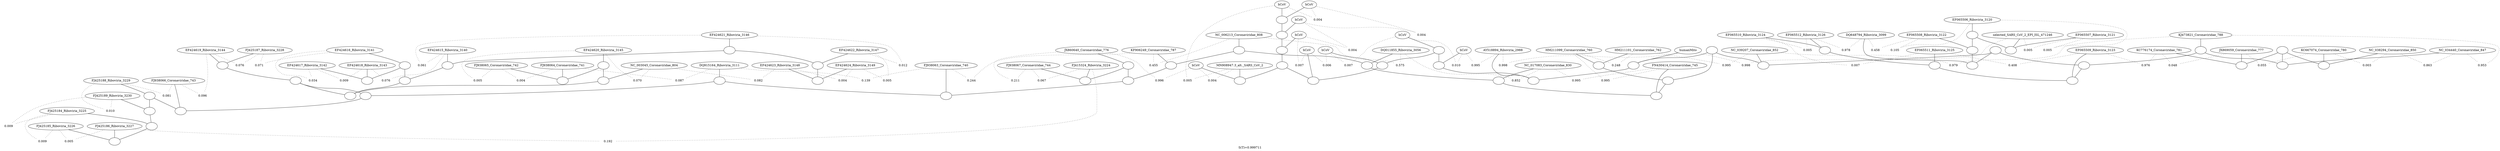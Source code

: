 graph "tree" {
label="S(T)=0.999711";
0 [label="FJ425186_Riboviria_3227"];
1 [label="EF424616_Riboviria_3141"];
2 [label="DQ011855_Riboviria_3056"];
3 [label="hCoV"];
4 [label="EF424617_Riboviria_3142"];
5 [label="EF065506_Riboviria_3120"];
6 [label="FJ425184_Riboviria_3225"];
7 [label="NC_003045_Coronaviridae_804"];
8 [label="FJ938065_Coronaviridae_742"];
9 [label="hCoV"];
10 [label="EF424619_Riboviria_3144"];
11 [label="NC_006213_Coronaviridae_808"];
12 [label="EF424615_Riboviria_3140"];
13 [label="FJ425188_Riboviria_3229"];
14 [label="EF065507_Riboviria_3121"];
15 [label="EF065510_Riboviria_3124"];
16 [label="FJ938067_Coronaviridae_744"];
17 [label="KJ473821_Coronaviridae_788"];
18 [label="FN430414_Coronaviridae_745"];
19 [label="DQ915164_Riboviria_3111"];
20 [label="NC_038294_Coronaviridae_850"];
21 [label="NC_017083_Coronaviridae_830"];
22 [label="JX869059_Coronaviridae_777"];
23 [label="NC_039207_Coronaviridae_852"];
24 [label="KF906249_Coronaviridae_787"];
25 [label="selected_SARS_CoV_2_EPI_ISL_471246"];
26 [label="FJ938064_Coronaviridae_741"];
27 [label="FJ938066_Coronaviridae_743"];
28 [label="HM211099_Coronaviridae_760"];
29 [label="hCoV"];
30 [label="hCoV"];
31 [label="KC667074_Coronaviridae_780"];
32 [label="hCoV"];
33 [label="EF424618_Riboviria_3143"];
34 [label="KC776174_Coronaviridae_781"];
35 [label="EF424624_Riboviria_3149"];
36 [label="EF424621_Riboviria_3146"];
37 [label="FJ938063_Coronaviridae_740"];
38 [label="EF424620_Riboviria_3145"];
39 [label="FJ425185_Riboviria_3226"];
40 [label="DQ648794_Riboviria_3099"];
41 [label="EF065508_Riboviria_3122"];
42 [label="EF065511_Riboviria_3125"];
43 [label="MN908947.3_alt._SARS_CoV_2"];
44 [label="hCoV"];
45 [label="HM211101_Coronaviridae_762"];
46 [label="FJ415324_Riboviria_3224"];
47 [label="EF065509_Riboviria_3123"];
48 [label="FJ425189_Riboviria_3230"];
49 [label="EF424623_Riboviria_3148"];
50 [label="FJ425187_Riboviria_3228"];
51 [label="EF065512_Riboviria_3126"];
52 [label="humanMito"];
53 [label="EF424622_Riboviria_3147"];
54 [label="NC_034440_Coronaviridae_847"];
55 [label="JX860640_Coronaviridae_776"];
56 [label="hCoV"];
57 [label="AY518894_Riboviria_2988"];
58 [label="hCoV"];
59 [label="hCoV"];
60 [label=""];
61 [label=""];
62 [label=""];
63 [label=""];
64 [label=""];
65 [label=""];
66 [label=""];
67 [label=""];
68 [label=""];
69 [label=""];
70 [label=""];
71 [label=""];
72 [label=""];
73 [label=""];
74 [label=""];
75 [label=""];
76 [label=""];
77 [label=""];
78 [label=""];
79 [label=""];
80 [label=""];
81 [label=""];
82 [label=""];
83 [label=""];
84 [label=""];
85 [label=""];
86 [label=""];
87 [label=""];
88 [label=""];
89 [label=""];
90 [label=""];
91 [label=""];
92 [label=""];
93 [label=""];
94 [label=""];
95 [label=""];
96 [label=""];
97 [label=""];
98 [label=""];
99 [label=""];
100 [label=""];
101 [label=""];
102 [label=""];
103 [label=""];
104 [label=""];
105 [label=""];
106 [label=""];
107 [label=""];
108 [label=""];
109 [label=""];
110 [label=""];
111 [label=""];
112 [label=""];
113 [label=""];
114 [label=""];
115 [label=""];
116 [label=""];
117 [label=""];
0 -- 84 [weight="2"];
1 -- 62 [weight="2"];
2 -- 80 [weight="2"];
3 -- 90 [weight="2"];
4 -- 71 [weight="2"];
5 -- 88 [weight="2"];
6 -- 79 [weight="2"];
7 -- 112 [weight="2"];
8 -- 70 [weight="2"];
9 -- 69 [weight="2"];
10 -- 60 [weight="2"];
11 -- 77 [weight="2"];
12 -- 73 [weight="2"];
13 -- 68 [weight="2"];
14 -- 91 [weight="2"];
15 -- 76 [weight="2"];
16 -- 110 [weight="2"];
17 -- 65 [weight="2"];
18 -- 102 [weight="2"];
19 -- 100 [weight="2"];
20 -- 95 [weight="2"];
21 -- 98 [weight="2"];
22 -- 109 [weight="2"];
23 -- 105 [weight="2"];
24 -- 86 [weight="2"];
25 -- 91 [weight="2"];
26 -- 70 [weight="2"];
27 -- 116 [weight="2"];
28 -- 64 [weight="2"];
29 -- 85 [weight="2"];
30 -- 104 [weight="2"];
31 -- 95 [weight="2"];
32 -- 99 [weight="2"];
33 -- 71 [weight="2"];
34 -- 109 [weight="2"];
35 -- 87 [weight="2"];
36 -- 66 [weight="2"];
37 -- 111 [weight="2"];
38 -- 63 [weight="2"];
39 -- 84 [weight="2"];
40 -- 101 [weight="2"];
41 -- 94 [weight="2"];
42 -- 78 [weight="2"];
43 -- 114 [weight="2"];
44 -- 114 [weight="2"];
45 -- 64 [weight="2"];
46 -- 110 [weight="2"];
47 -- 97 [weight="2"];
48 -- 72 [weight="2"];
49 -- 87 [weight="2"];
50 -- 60 [weight="2"];
51 -- 76 [weight="2"];
52 -- 108 [weight="2"];
53 -- 75 [weight="2"];
54 -- 92 [weight="2"];
55 -- 106 [weight="2"];
56 -- 89 [weight="2"];
57 -- 117 [weight="2"];
58 -- 61 [weight="2"];
59 -- 61 [weight="2"];
60 -- 67 [weight="2"];
61 -- 85 [weight="2"];
62 -- 71 [weight="2"];
62 -- 83 [weight="2"];
63 -- 70 [weight="2"];
63 -- 112 [weight="2"];
64 -- 93 [weight="2"];
65 -- 92 [weight="2"];
65 -- 96 [weight="2"];
66 -- 73 [weight="2"];
66 -- 75 [weight="2"];
67 -- 113 [weight="2"];
67 -- 115 [weight="2"];
68 -- 72 [weight="2"];
68 -- 116 [weight="2"];
69 -- 89 [weight="2"];
69 -- 99 [weight="2"];
72 -- 79 [weight="2"];
73 -- 83 [weight="2"];
74 -- 96 [weight="2"];
74 -- 101 [weight="2"];
74 -- 105 [weight="2"];
75 -- 87 [weight="2"];
76 -- 78 [weight="2"];
77 -- 80 [weight="2"];
77 -- 86 [weight="2"];
78 -- 97 [weight="2"];
79 -- 84 [weight="2"];
80 -- 98 [weight="2"];
81 -- 93 [weight="2"];
81 -- 105 [weight="2"];
81 -- 108 [weight="2"];
82 -- 92 [weight="2"];
82 -- 95 [weight="2"];
82 -- 109 [weight="2"];
83 -- 113 [weight="2"];
85 -- 90 [weight="2"];
86 -- 107 [weight="2"];
88 -- 91 [weight="2"];
88 -- 94 [weight="2"];
89 -- 104 [weight="2"];
90 -- 103 [weight="2"];
93 -- 102 [weight="2"];
94 -- 101 [weight="2"];
96 -- 97 [weight="2"];
98 -- 102 [weight="2"];
99 -- 117 [weight="2"];
100 -- 111 [weight="2"];
100 -- 115 [weight="2"];
103 -- 104 [weight="2"];
103 -- 114 [weight="2"];
106 -- 107 [weight="2"];
106 -- 110 [weight="2"];
107 -- 111 [weight="2"];
108 -- 117 [weight="2"];
112 -- 113 [weight="2"];
115 -- 116 [weight="2"];
0 -- 10118 [style="dotted"];
46 -- 10118 [style="dotted"];
10118 [label="0.192",color="white"];
46 -- 10119 [style="dotted"];
16 -- 10119 [style="dotted"];
10119 [label="0.067",color="white"];
16 -- 10120 [style="dotted"];
55 -- 10120 [style="dotted"];
10120 [label="0.211",color="white"];
55 -- 10121 [style="dotted"];
44 -- 10121 [style="dotted"];
10121 [label="0.996",color="white"];
44 -- 10122 [style="dotted"];
43 -- 10122 [style="dotted"];
10122 [label="0.004",color="white"];
43 -- 10123 [style="dotted"];
59 -- 10123 [style="dotted"];
10123 [label="0.005",color="white"];
59 -- 10124 [style="dotted"];
58 -- 10124 [style="dotted"];
10124 [label="0.004",color="white"];
58 -- 10125 [style="dotted"];
29 -- 10125 [style="dotted"];
10125 [label="0.004",color="white"];
29 -- 10126 [style="dotted"];
3 -- 10126 [style="dotted"];
10126 [label="0.004",color="white"];
3 -- 10127 [style="dotted"];
30 -- 10127 [style="dotted"];
10127 [label="0.007",color="white"];
30 -- 10128 [style="dotted"];
56 -- 10128 [style="dotted"];
10128 [label="0.006",color="white"];
56 -- 10129 [style="dotted"];
9 -- 10129 [style="dotted"];
10129 [label="0.007",color="white"];
9 -- 10130 [style="dotted"];
32 -- 10130 [style="dotted"];
10130 [label="0.010",color="white"];
32 -- 10131 [style="dotted"];
57 -- 10131 [style="dotted"];
10131 [label="0.995",color="white"];
57 -- 10132 [style="dotted"];
52 -- 10132 [style="dotted"];
10132 [label="0.998",color="white"];
52 -- 10133 [style="dotted"];
25 -- 10133 [style="dotted"];
10133 [label="0.998",color="white"];
25 -- 10134 [style="dotted"];
14 -- 10134 [style="dotted"];
10134 [label="0.005",color="white"];
14 -- 10135 [style="dotted"];
5 -- 10135 [style="dotted"];
10135 [label="0.005",color="white"];
5 -- 10136 [style="dotted"];
41 -- 10136 [style="dotted"];
10136 [label="0.105",color="white"];
41 -- 10137 [style="dotted"];
40 -- 10137 [style="dotted"];
10137 [label="0.458",color="white"];
40 -- 10138 [style="dotted"];
51 -- 10138 [style="dotted"];
10138 [label="0.978",color="white"];
51 -- 10139 [style="dotted"];
15 -- 10139 [style="dotted"];
10139 [label="0.005",color="white"];
15 -- 10140 [style="dotted"];
42 -- 10140 [style="dotted"];
10140 [label="0.007",color="white"];
42 -- 10141 [style="dotted"];
47 -- 10141 [style="dotted"];
10141 [label="0.408",color="white"];
47 -- 10142 [style="dotted"];
34 -- 10142 [style="dotted"];
10142 [label="0.976",color="white"];
34 -- 10143 [style="dotted"];
22 -- 10143 [style="dotted"];
10143 [label="0.048",color="white"];
22 -- 10144 [style="dotted"];
31 -- 10144 [style="dotted"];
10144 [label="0.055",color="white"];
31 -- 10145 [style="dotted"];
20 -- 10145 [style="dotted"];
10145 [label="0.003",color="white"];
20 -- 10146 [style="dotted"];
54 -- 10146 [style="dotted"];
10146 [label="0.863",color="white"];
54 -- 10147 [style="dotted"];
17 -- 10147 [style="dotted"];
10147 [label="0.953",color="white"];
17 -- 10148 [style="dotted"];
23 -- 10148 [style="dotted"];
10148 [label="0.979",color="white"];
23 -- 10149 [style="dotted"];
45 -- 10149 [style="dotted"];
10149 [label="0.995",color="white"];
45 -- 10150 [style="dotted"];
28 -- 10150 [style="dotted"];
10150 [label="0.248",color="white"];
28 -- 10151 [style="dotted"];
18 -- 10151 [style="dotted"];
10151 [label="0.995",color="white"];
18 -- 10152 [style="dotted"];
21 -- 10152 [style="dotted"];
10152 [label="0.995",color="white"];
21 -- 10153 [style="dotted"];
2 -- 10153 [style="dotted"];
10153 [label="0.852",color="white"];
2 -- 10154 [style="dotted"];
11 -- 10154 [style="dotted"];
10154 [label="0.575",color="white"];
11 -- 10155 [style="dotted"];
24 -- 10155 [style="dotted"];
10155 [label="0.455",color="white"];
24 -- 10156 [style="dotted"];
37 -- 10156 [style="dotted"];
10156 [label="0.244",color="white"];
37 -- 10157 [style="dotted"];
19 -- 10157 [style="dotted"];
10157 [label="0.139",color="white"];
19 -- 10158 [style="dotted"];
26 -- 10158 [style="dotted"];
10158 [label="0.087",color="white"];
26 -- 10159 [style="dotted"];
8 -- 10159 [style="dotted"];
10159 [label="0.004",color="white"];
8 -- 10160 [style="dotted"];
38 -- 10160 [style="dotted"];
10160 [label="0.005",color="white"];
38 -- 10161 [style="dotted"];
7 -- 10161 [style="dotted"];
10161 [label="0.070",color="white"];
7 -- 10162 [style="dotted"];
49 -- 10162 [style="dotted"];
10162 [label="0.082",color="white"];
49 -- 10163 [style="dotted"];
35 -- 10163 [style="dotted"];
10163 [label="0.004",color="white"];
35 -- 10164 [style="dotted"];
53 -- 10164 [style="dotted"];
10164 [label="0.005",color="white"];
53 -- 10165 [style="dotted"];
36 -- 10165 [style="dotted"];
10165 [label="0.012",color="white"];
36 -- 10166 [style="dotted"];
12 -- 10166 [style="dotted"];
10166 [label="0.061",color="white"];
12 -- 10167 [style="dotted"];
33 -- 10167 [style="dotted"];
10167 [label="0.076",color="white"];
33 -- 10168 [style="dotted"];
4 -- 10168 [style="dotted"];
10168 [label="0.009",color="white"];
4 -- 10169 [style="dotted"];
1 -- 10169 [style="dotted"];
10169 [label="0.034",color="white"];
1 -- 10170 [style="dotted"];
50 -- 10170 [style="dotted"];
10170 [label="0.071",color="white"];
50 -- 10171 [style="dotted"];
10 -- 10171 [style="dotted"];
10171 [label="0.076",color="white"];
10 -- 10172 [style="dotted"];
27 -- 10172 [style="dotted"];
10172 [label="0.096",color="white"];
27 -- 10173 [style="dotted"];
13 -- 10173 [style="dotted"];
10173 [label="0.081",color="white"];
13 -- 10174 [style="dotted"];
48 -- 10174 [style="dotted"];
10174 [label="0.010",color="white"];
48 -- 10175 [style="dotted"];
6 -- 10175 [style="dotted"];
10175 [label="0.009",color="white"];
6 -- 10176 [style="dotted"];
39 -- 10176 [style="dotted"];
10176 [label="0.009",color="white"];
39 -- 10177 [style="dotted"];
0 -- 10177 [style="dotted"];
10177 [label="0.005",color="white"];
}
